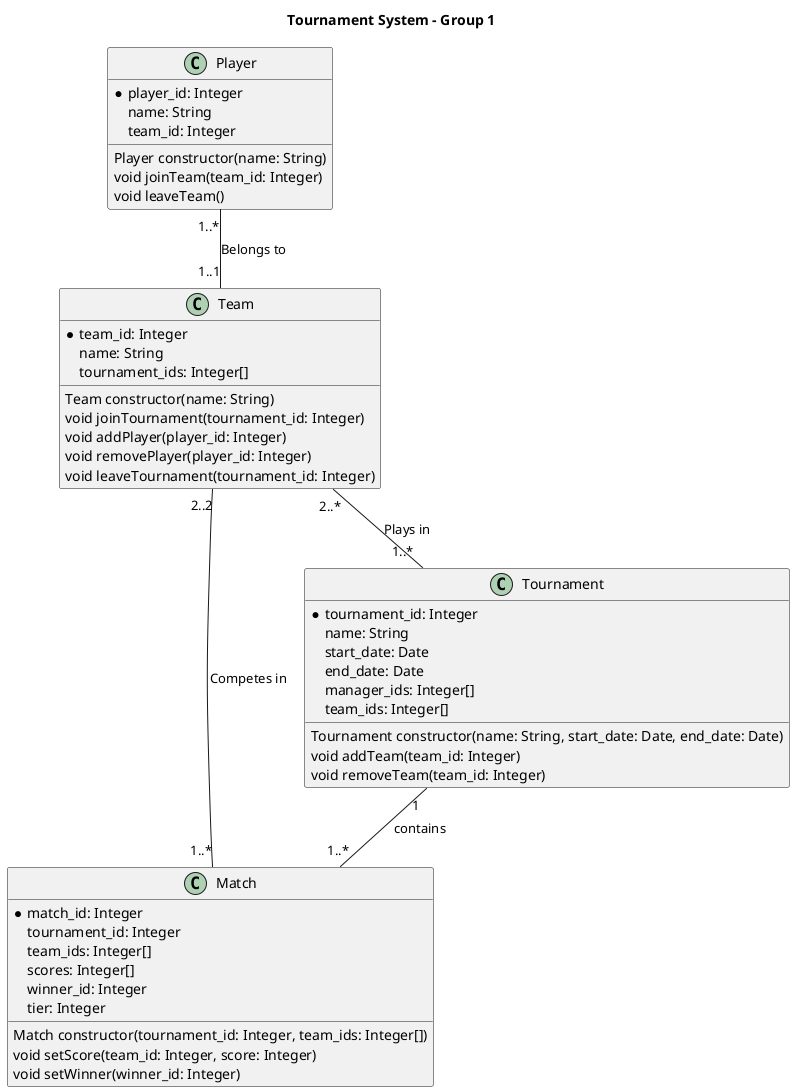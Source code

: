@startuml Tournament System
' Internal development class diagram
' Describes database fields and object methods required
title Tournament System - Group 1 

class Match {
    *match_id: Integer
    tournament_id: Integer
    team_ids: Integer[]
    scores: Integer[]
    winner_id: Integer
    tier: Integer

    Match constructor(tournament_id: Integer, team_ids: Integer[])
    void setScore(team_id: Integer, score: Integer)
    void setWinner(winner_id: Integer)
}
class Team {
    *team_id: Integer
    name: String
    tournament_ids: Integer[]

    Team constructor(name: String)
    void joinTournament(tournament_id: Integer)
    void addPlayer(player_id: Integer)
    void removePlayer(player_id: Integer)
    void leaveTournament(tournament_id: Integer)
}
class Player {
    *player_id: Integer
    name: String
    team_id: Integer


    Player constructor(name: String)
    void joinTeam(team_id: Integer)
    void leaveTeam()
}

class Tournament {
    *tournament_id: Integer
    name: String
    start_date: Date
    end_date: Date
    manager_ids: Integer[]
    team_ids: Integer[]

    Tournament constructor(name: String, start_date: Date, end_date: Date)
    void addTeam(team_id: Integer)
    void removeTeam(team_id: Integer)
}


Team "2..*" -- "1..*" Tournament : "Plays in"
Tournament "1" -- "1..*" Match : contains
Player "1..*" -- "1..1" Team : "Belongs to"
Team "2..2" -- "1..*" Match : "Competes in"


@enduml